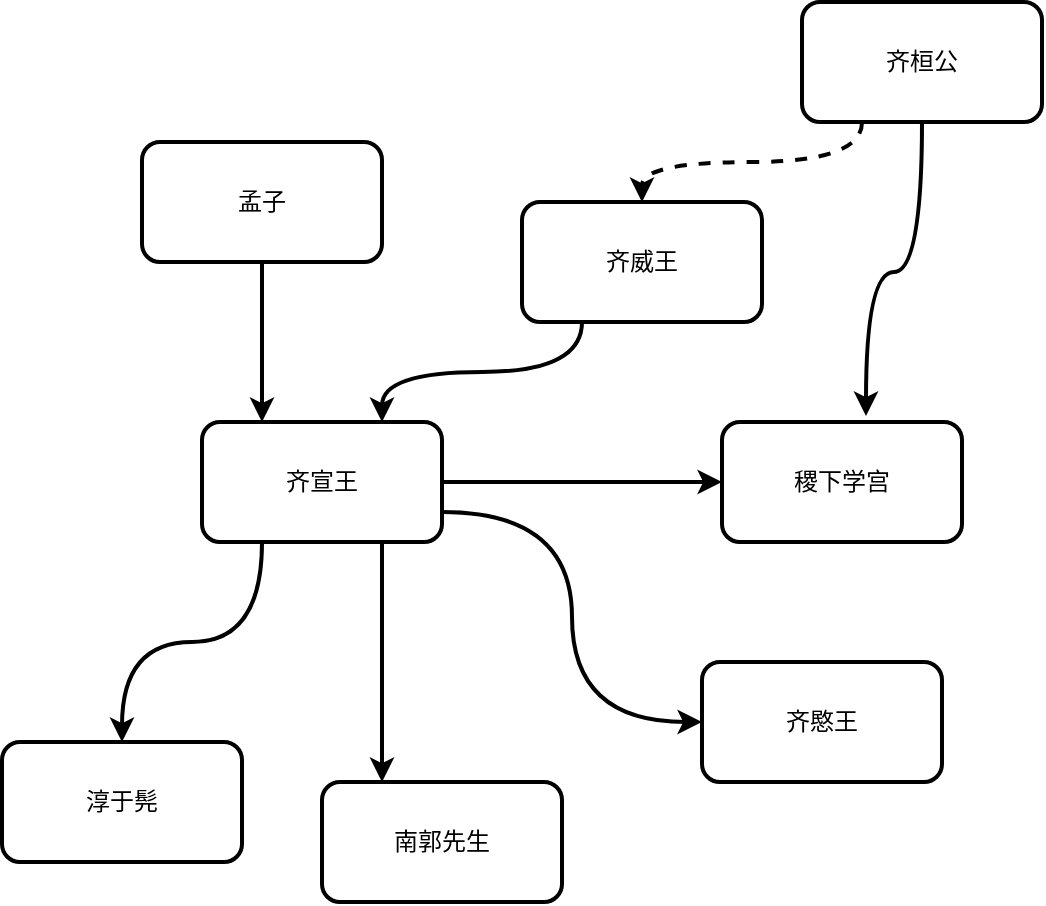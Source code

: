 <mxfile version="10.7.4" type="github"><diagram id="4ajx5ZK6VKg6gkScFO5v" name="Page-1"><mxGraphModel dx="1394" dy="715" grid="1" gridSize="10" guides="1" tooltips="1" connect="1" arrows="1" fold="1" page="1" pageScale="1" pageWidth="827" pageHeight="1169" math="0" shadow="0"><root><mxCell id="0"/><mxCell id="1" parent="0"/><mxCell id="KPXn9mKioH4nHgVyPeRr-12" style="edgeStyle=orthogonalEdgeStyle;curved=1;rounded=0;orthogonalLoop=1;jettySize=auto;html=1;exitX=0.25;exitY=1;exitDx=0;exitDy=0;strokeWidth=2;" edge="1" parent="1" source="KPXn9mKioH4nHgVyPeRr-1" target="KPXn9mKioH4nHgVyPeRr-8"><mxGeometry relative="1" as="geometry"/></mxCell><mxCell id="KPXn9mKioH4nHgVyPeRr-13" style="edgeStyle=orthogonalEdgeStyle;curved=1;rounded=0;orthogonalLoop=1;jettySize=auto;html=1;exitX=0.75;exitY=1;exitDx=0;exitDy=0;entryX=0.25;entryY=0;entryDx=0;entryDy=0;strokeWidth=2;" edge="1" parent="1" source="KPXn9mKioH4nHgVyPeRr-1" target="KPXn9mKioH4nHgVyPeRr-9"><mxGeometry relative="1" as="geometry"/></mxCell><mxCell id="KPXn9mKioH4nHgVyPeRr-14" style="edgeStyle=orthogonalEdgeStyle;curved=1;rounded=0;orthogonalLoop=1;jettySize=auto;html=1;exitX=1;exitY=0.75;exitDx=0;exitDy=0;entryX=0;entryY=0.5;entryDx=0;entryDy=0;strokeWidth=2;" edge="1" parent="1" source="KPXn9mKioH4nHgVyPeRr-1" target="KPXn9mKioH4nHgVyPeRr-10"><mxGeometry relative="1" as="geometry"/></mxCell><mxCell id="KPXn9mKioH4nHgVyPeRr-15" style="edgeStyle=orthogonalEdgeStyle;curved=1;rounded=0;orthogonalLoop=1;jettySize=auto;html=1;exitX=1;exitY=0.5;exitDx=0;exitDy=0;entryX=0;entryY=0.5;entryDx=0;entryDy=0;strokeWidth=2;" edge="1" parent="1" source="KPXn9mKioH4nHgVyPeRr-1" target="KPXn9mKioH4nHgVyPeRr-7"><mxGeometry relative="1" as="geometry"/></mxCell><mxCell id="KPXn9mKioH4nHgVyPeRr-1" value="齐宣王" style="rounded=1;whiteSpace=wrap;html=1;strokeWidth=2;" vertex="1" parent="1"><mxGeometry x="220" y="270" width="120" height="60" as="geometry"/></mxCell><mxCell id="KPXn9mKioH4nHgVyPeRr-11" style="edgeStyle=orthogonalEdgeStyle;curved=1;rounded=0;orthogonalLoop=1;jettySize=auto;html=1;exitX=0.5;exitY=1;exitDx=0;exitDy=0;entryX=0.25;entryY=0;entryDx=0;entryDy=0;strokeWidth=2;" edge="1" parent="1" source="KPXn9mKioH4nHgVyPeRr-2" target="KPXn9mKioH4nHgVyPeRr-1"><mxGeometry relative="1" as="geometry"/></mxCell><mxCell id="KPXn9mKioH4nHgVyPeRr-2" value="孟子" style="rounded=1;whiteSpace=wrap;html=1;strokeWidth=2;" vertex="1" parent="1"><mxGeometry x="190" y="130" width="120" height="60" as="geometry"/></mxCell><mxCell id="KPXn9mKioH4nHgVyPeRr-16" style="edgeStyle=orthogonalEdgeStyle;curved=1;rounded=0;orthogonalLoop=1;jettySize=auto;html=1;exitX=0.25;exitY=1;exitDx=0;exitDy=0;entryX=0.75;entryY=0;entryDx=0;entryDy=0;strokeWidth=2;" edge="1" parent="1" source="KPXn9mKioH4nHgVyPeRr-3" target="KPXn9mKioH4nHgVyPeRr-1"><mxGeometry relative="1" as="geometry"/></mxCell><mxCell id="KPXn9mKioH4nHgVyPeRr-3" value="齐威王" style="rounded=1;whiteSpace=wrap;html=1;strokeWidth=2;" vertex="1" parent="1"><mxGeometry x="380" y="160" width="120" height="60" as="geometry"/></mxCell><mxCell id="KPXn9mKioH4nHgVyPeRr-5" style="edgeStyle=orthogonalEdgeStyle;rounded=0;orthogonalLoop=1;jettySize=auto;html=1;exitX=0.25;exitY=1;exitDx=0;exitDy=0;strokeWidth=2;curved=1;dashed=1;" edge="1" parent="1" source="KPXn9mKioH4nHgVyPeRr-4" target="KPXn9mKioH4nHgVyPeRr-3"><mxGeometry relative="1" as="geometry"/></mxCell><mxCell id="KPXn9mKioH4nHgVyPeRr-6" style="edgeStyle=orthogonalEdgeStyle;curved=1;rounded=0;orthogonalLoop=1;jettySize=auto;html=1;exitX=0.5;exitY=1;exitDx=0;exitDy=0;strokeWidth=2;entryX=0.6;entryY=-0.05;entryDx=0;entryDy=0;entryPerimeter=0;" edge="1" parent="1" source="KPXn9mKioH4nHgVyPeRr-4" target="KPXn9mKioH4nHgVyPeRr-7"><mxGeometry relative="1" as="geometry"><mxPoint x="550" y="270" as="targetPoint"/></mxGeometry></mxCell><mxCell id="KPXn9mKioH4nHgVyPeRr-4" value="齐桓公" style="rounded=1;whiteSpace=wrap;html=1;strokeWidth=2;" vertex="1" parent="1"><mxGeometry x="520" y="60" width="120" height="60" as="geometry"/></mxCell><mxCell id="KPXn9mKioH4nHgVyPeRr-7" value="稷下学宫" style="rounded=1;whiteSpace=wrap;html=1;strokeWidth=2;" vertex="1" parent="1"><mxGeometry x="480" y="270" width="120" height="60" as="geometry"/></mxCell><mxCell id="KPXn9mKioH4nHgVyPeRr-8" value="&lt;span&gt;淳于髡&lt;/span&gt;" style="rounded=1;whiteSpace=wrap;html=1;strokeWidth=2;" vertex="1" parent="1"><mxGeometry x="120" y="430" width="120" height="60" as="geometry"/></mxCell><mxCell id="KPXn9mKioH4nHgVyPeRr-9" value="&lt;span&gt;南郭先生&lt;/span&gt;&lt;br&gt;" style="rounded=1;whiteSpace=wrap;html=1;strokeWidth=2;" vertex="1" parent="1"><mxGeometry x="280" y="450" width="120" height="60" as="geometry"/></mxCell><mxCell id="KPXn9mKioH4nHgVyPeRr-10" value="&lt;span&gt;齐愍王&lt;/span&gt;&lt;br&gt;" style="rounded=1;whiteSpace=wrap;html=1;strokeWidth=2;" vertex="1" parent="1"><mxGeometry x="470" y="390" width="120" height="60" as="geometry"/></mxCell></root></mxGraphModel></diagram></mxfile>
